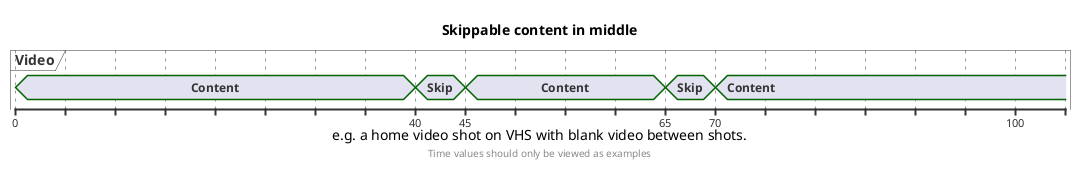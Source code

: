 @startuml "Skippable content in middle"
Title Skippable content in middle
footer Time values should only be viewed as examples
caption e.g. a home video shot on VHS with blank video between shots.
concise "Video" as Video

@Video
0 is Content
+40 is Skip
+5 is Content
+20 is Skip
+5 is Content
@100

@enduml
